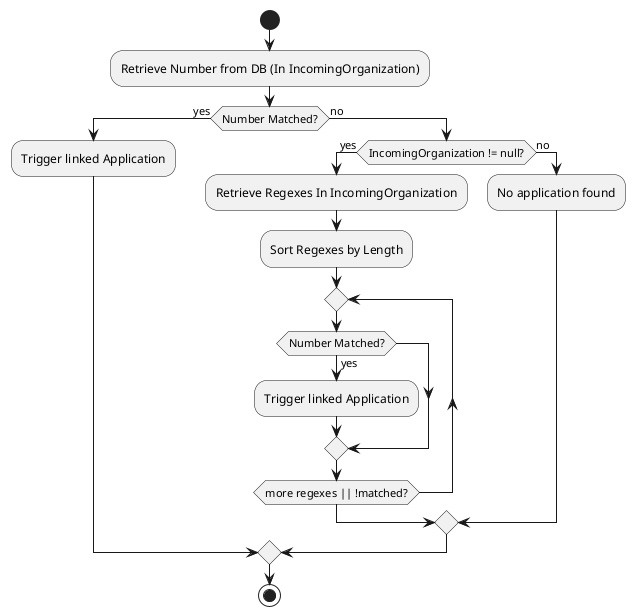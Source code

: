 @startuml
start


:Retrieve Number from DB (In IncomingOrganization);

if (Number Matched?) then (yes)
  :Trigger linked Application;
else (no)
  if (IncomingOrganization != null?) then (yes)
    :Retrieve Regexes In IncomingOrganization;
    :Sort Regexes by Length;
    repeat
      if (Number Matched?) then (yes)
        :Trigger linked Application;
      endif
    repeat while (more regexes || !matched?)
  else (no)
    :No application found;
  endif
endif

stop
@enduml
